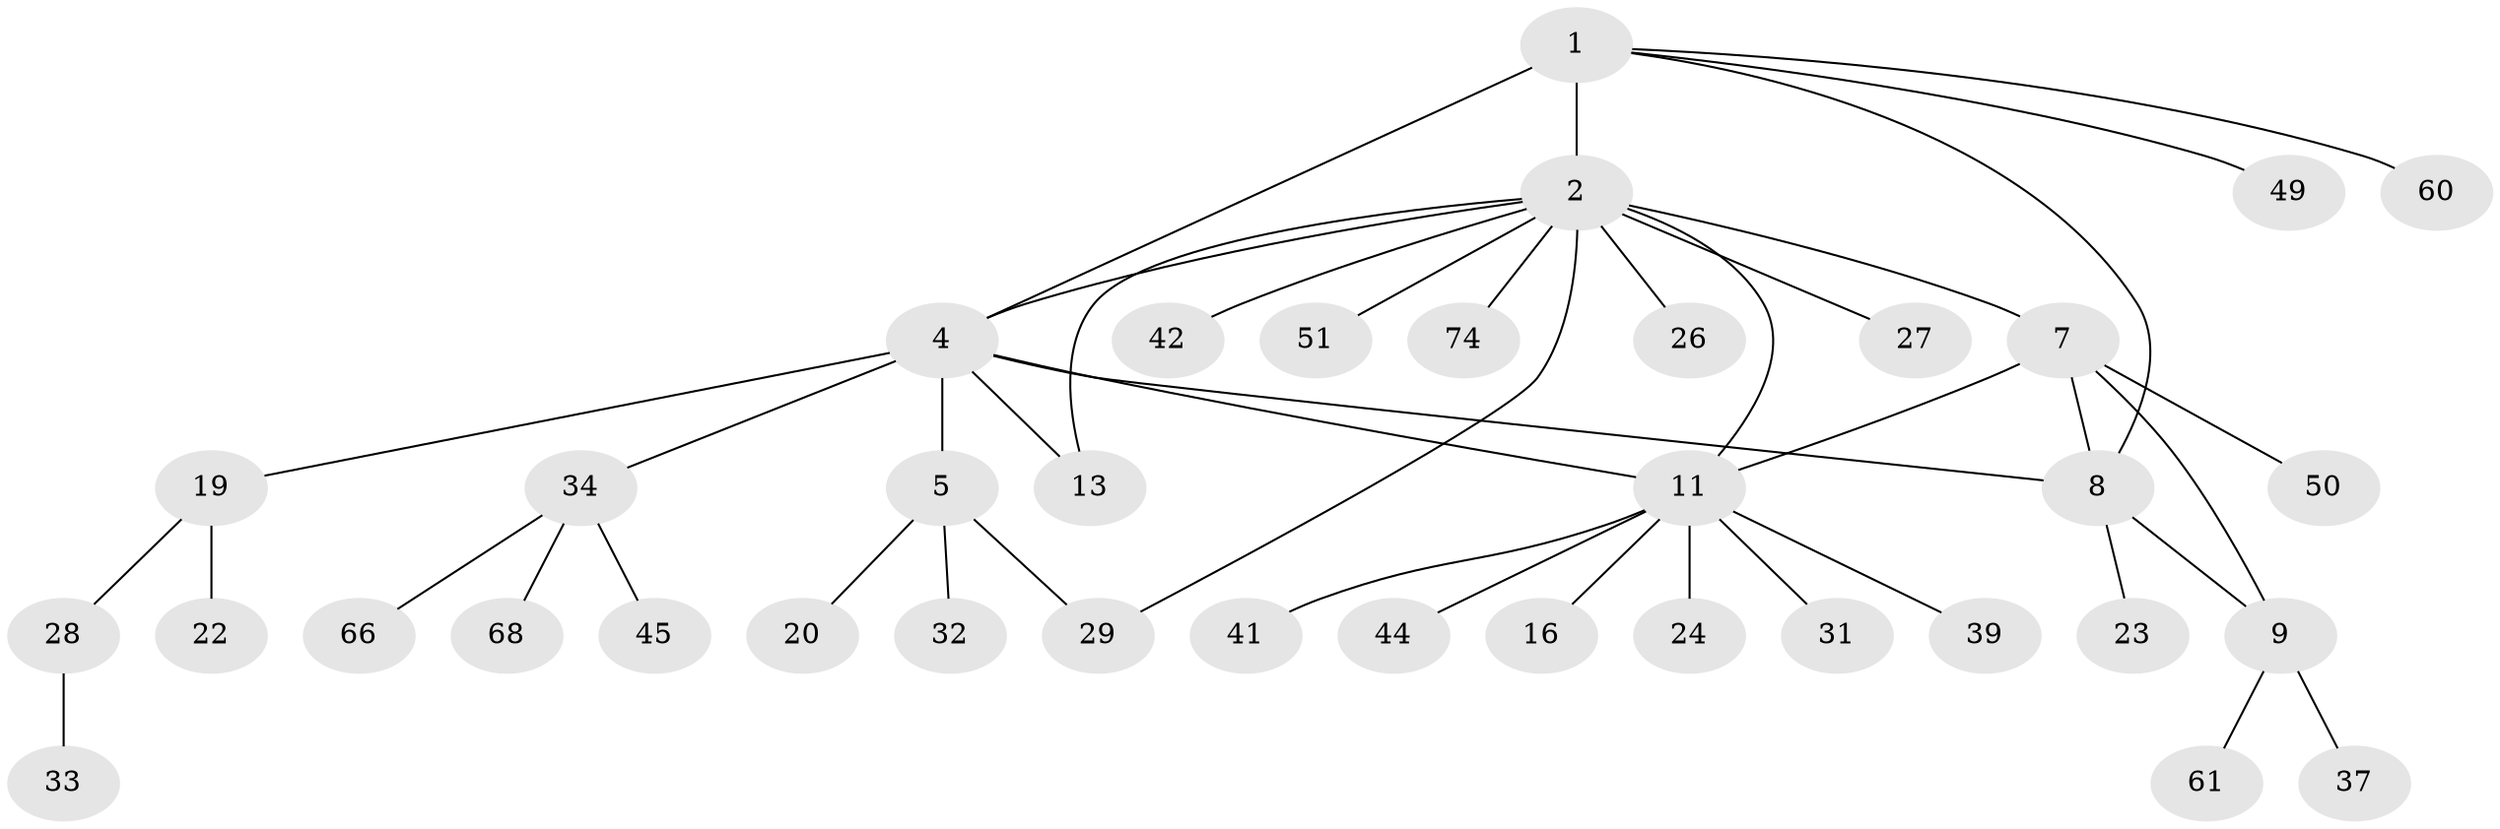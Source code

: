 // original degree distribution, {7: 0.013513513513513514, 6: 0.05405405405405406, 5: 0.10810810810810811, 4: 0.08108108108108109, 11: 0.013513513513513514, 2: 0.08108108108108109, 1: 0.6216216216216216, 3: 0.02702702702702703}
// Generated by graph-tools (version 1.1) at 2025/15/03/09/25 04:15:50]
// undirected, 37 vertices, 44 edges
graph export_dot {
graph [start="1"]
  node [color=gray90,style=filled];
  1;
  2 [super="+3"];
  4 [super="+6"];
  5;
  7;
  8 [super="+48"];
  9 [super="+43"];
  11 [super="+18+71+12"];
  13;
  16;
  19 [super="+62+47+53"];
  20;
  22 [super="+35"];
  23 [super="+52"];
  24;
  26 [super="+69"];
  27;
  28 [super="+64"];
  29 [super="+72+56+38+36"];
  31;
  32;
  33;
  34 [super="+40+58"];
  37 [super="+54+67+63"];
  39;
  41;
  42;
  44;
  45;
  49;
  50 [super="+55+70+65"];
  51;
  60;
  61;
  66;
  68;
  74;
  1 -- 2 [weight=2];
  1 -- 4 [weight=2];
  1 -- 8;
  1 -- 49;
  1 -- 60;
  2 -- 27;
  2 -- 42;
  2 -- 51;
  2 -- 74;
  2 -- 4;
  2 -- 7;
  2 -- 13;
  2 -- 26;
  2 -- 29;
  2 -- 11;
  4 -- 5 [weight=2];
  4 -- 8;
  4 -- 34;
  4 -- 11 [weight=2];
  4 -- 13;
  4 -- 19;
  5 -- 20;
  5 -- 29;
  5 -- 32;
  7 -- 8;
  7 -- 9;
  7 -- 50;
  7 -- 11;
  8 -- 9;
  8 -- 23;
  9 -- 37;
  9 -- 61;
  11 -- 39;
  11 -- 41;
  11 -- 44;
  11 -- 16;
  11 -- 24;
  11 -- 31;
  19 -- 22;
  19 -- 28;
  28 -- 33;
  34 -- 45;
  34 -- 68;
  34 -- 66;
}
